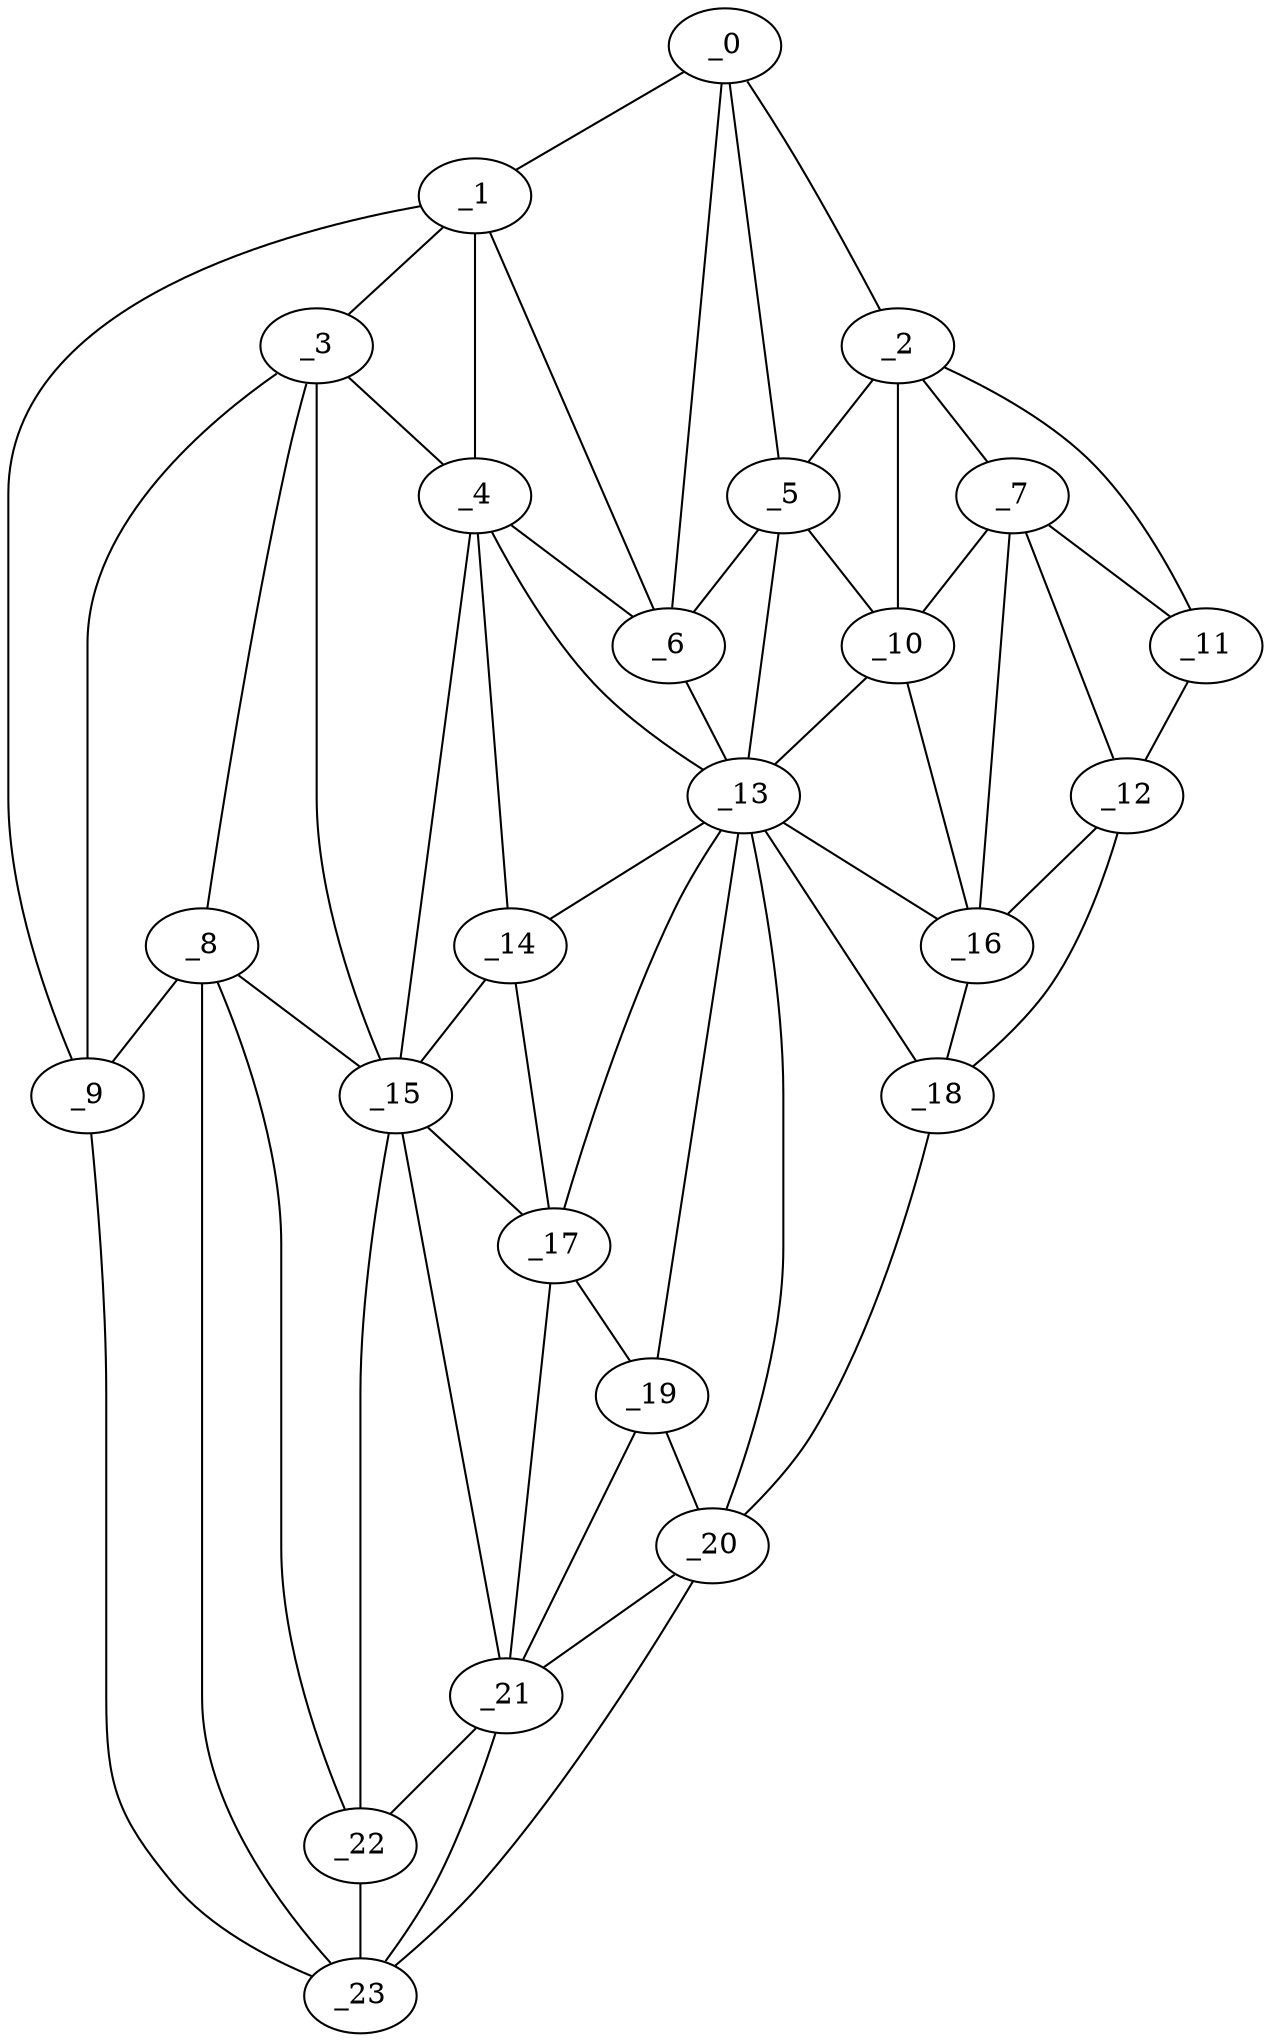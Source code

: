 graph "obj14__90.gxl" {
	_0	 [x=27,
		y=37];
	_1	 [x=28,
		y=45];
	_0 -- _1	 [valence=1];
	_2	 [x=34,
		y=23];
	_0 -- _2	 [valence=1];
	_5	 [x=40,
		y=35];
	_0 -- _5	 [valence=1];
	_6	 [x=40,
		y=42];
	_0 -- _6	 [valence=2];
	_3	 [x=35,
		y=69];
	_1 -- _3	 [valence=2];
	_4	 [x=37,
		y=60];
	_1 -- _4	 [valence=2];
	_1 -- _6	 [valence=1];
	_9	 [x=45,
		y=124];
	_1 -- _9	 [valence=1];
	_2 -- _5	 [valence=2];
	_7	 [x=44,
		y=19];
	_2 -- _7	 [valence=2];
	_10	 [x=46,
		y=28];
	_2 -- _10	 [valence=2];
	_11	 [x=48,
		y=3];
	_2 -- _11	 [valence=1];
	_3 -- _4	 [valence=1];
	_8	 [x=45,
		y=116];
	_3 -- _8	 [valence=2];
	_3 -- _9	 [valence=2];
	_15	 [x=64,
		y=63];
	_3 -- _15	 [valence=2];
	_4 -- _6	 [valence=2];
	_13	 [x=58,
		y=45];
	_4 -- _13	 [valence=2];
	_14	 [x=63,
		y=58];
	_4 -- _14	 [valence=2];
	_4 -- _15	 [valence=1];
	_5 -- _6	 [valence=2];
	_5 -- _10	 [valence=2];
	_5 -- _13	 [valence=2];
	_6 -- _13	 [valence=2];
	_7 -- _10	 [valence=1];
	_7 -- _11	 [valence=1];
	_12	 [x=56,
		y=2];
	_7 -- _12	 [valence=1];
	_16	 [x=68,
		y=16];
	_7 -- _16	 [valence=2];
	_8 -- _9	 [valence=1];
	_8 -- _15	 [valence=1];
	_22	 [x=95,
		y=67];
	_8 -- _22	 [valence=2];
	_23	 [x=99,
		y=70];
	_8 -- _23	 [valence=1];
	_9 -- _23	 [valence=1];
	_10 -- _13	 [valence=2];
	_10 -- _16	 [valence=2];
	_11 -- _12	 [valence=1];
	_12 -- _16	 [valence=2];
	_18	 [x=82,
		y=26];
	_12 -- _18	 [valence=1];
	_13 -- _14	 [valence=2];
	_13 -- _16	 [valence=2];
	_17	 [x=71,
		y=56];
	_13 -- _17	 [valence=1];
	_13 -- _18	 [valence=2];
	_19	 [x=84,
		y=47];
	_13 -- _19	 [valence=2];
	_20	 [x=85,
		y=33];
	_13 -- _20	 [valence=1];
	_14 -- _15	 [valence=2];
	_14 -- _17	 [valence=2];
	_15 -- _17	 [valence=1];
	_21	 [x=89,
		y=59];
	_15 -- _21	 [valence=2];
	_15 -- _22	 [valence=2];
	_16 -- _18	 [valence=1];
	_17 -- _19	 [valence=2];
	_17 -- _21	 [valence=1];
	_18 -- _20	 [valence=1];
	_19 -- _20	 [valence=2];
	_19 -- _21	 [valence=2];
	_20 -- _21	 [valence=2];
	_20 -- _23	 [valence=1];
	_21 -- _22	 [valence=2];
	_21 -- _23	 [valence=1];
	_22 -- _23	 [valence=2];
}
